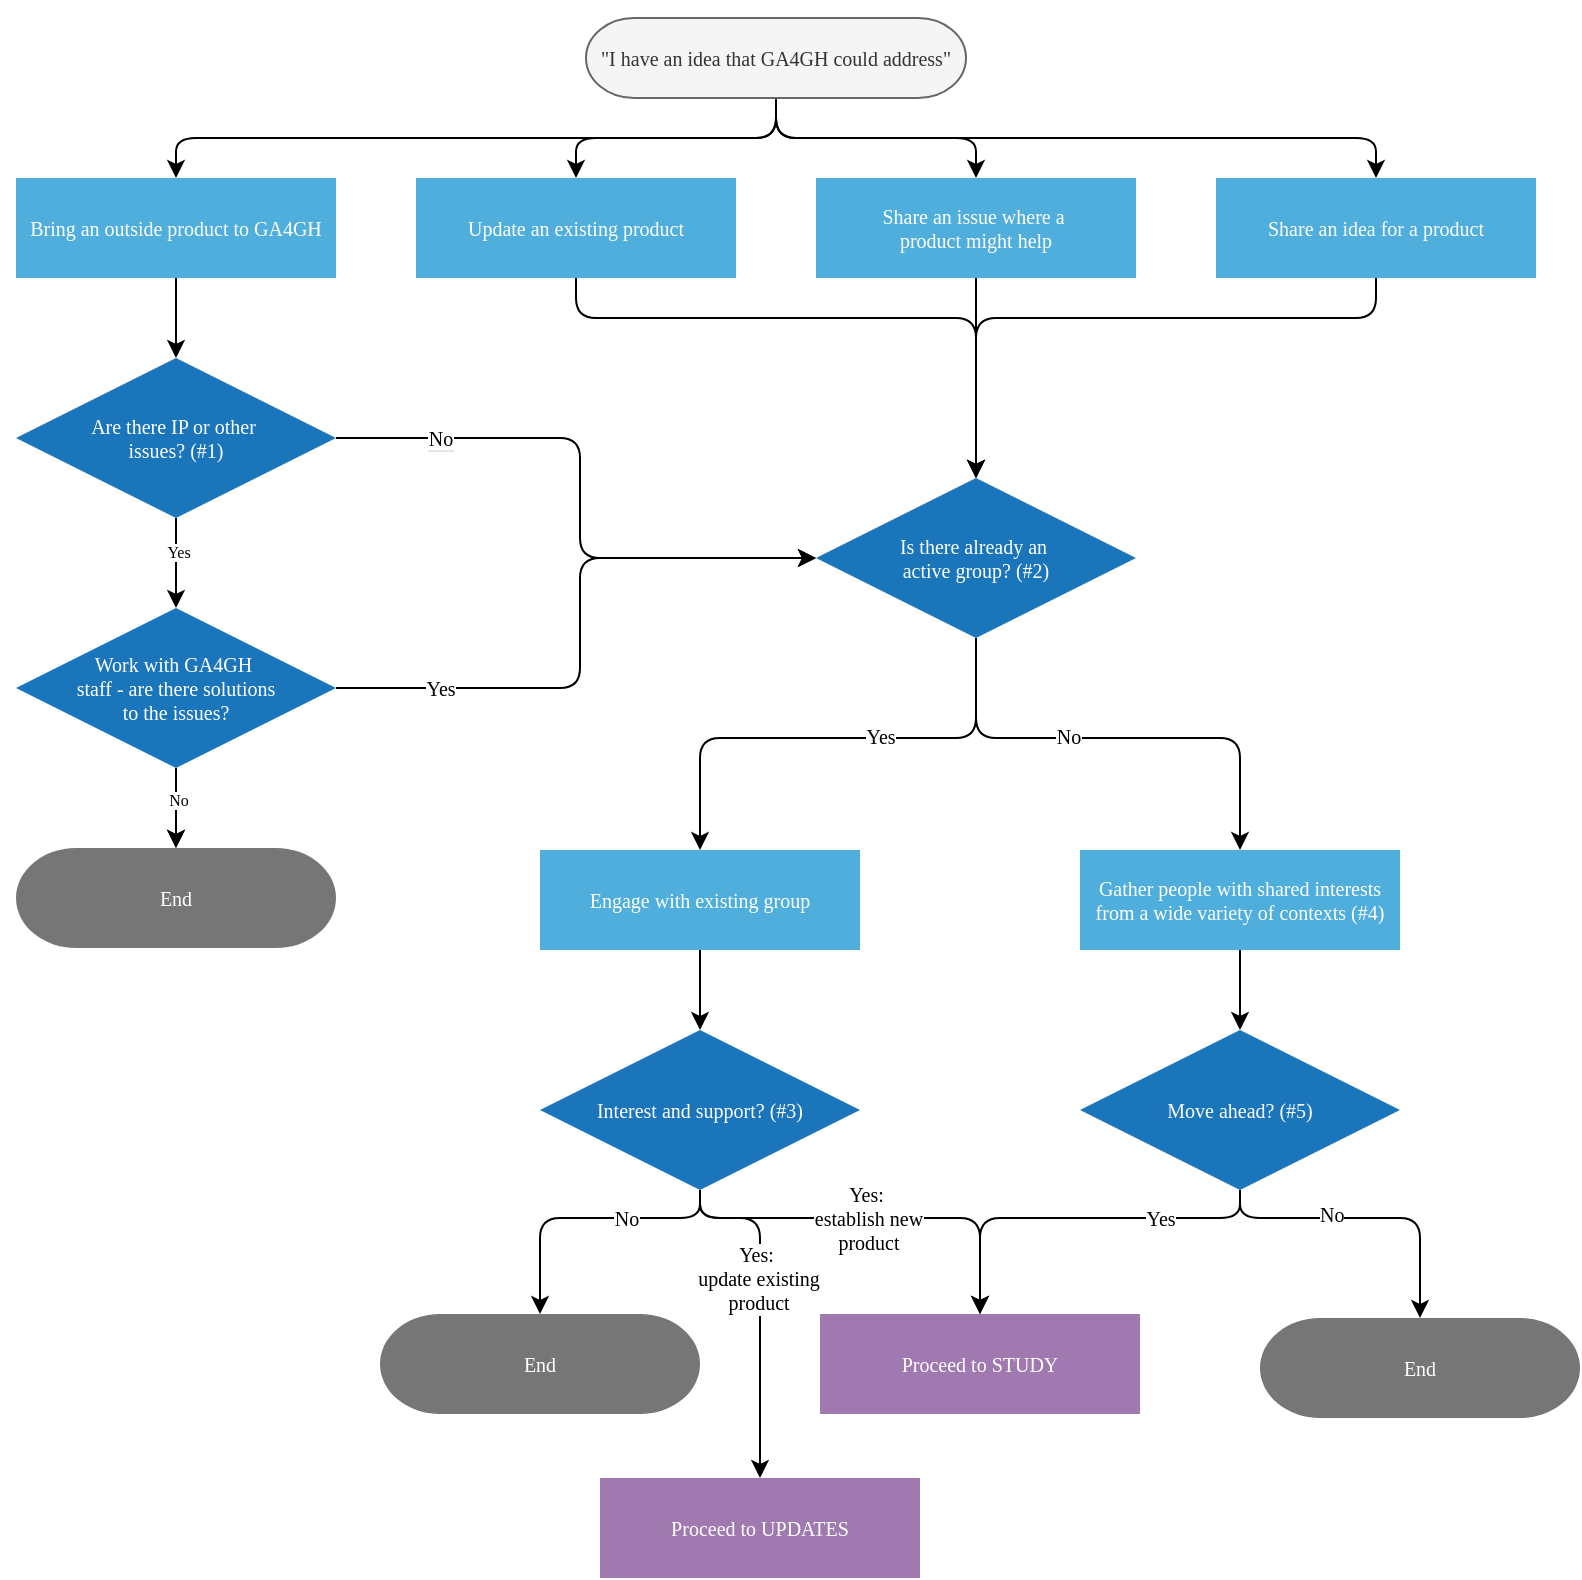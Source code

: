 <mxfile version="24.7.7">
  <diagram id="C5RBs43oDa-KdzZeNtuy" name="Page-1">
    <mxGraphModel dx="1026" dy="585" grid="1" gridSize="10" guides="1" tooltips="1" connect="1" arrows="1" fold="1" page="1" pageScale="1" pageWidth="827" pageHeight="1169" background="#FFFFFF" math="0" shadow="0">
      <root>
        <mxCell id="WIyWlLk6GJQsqaUBKTNV-0" />
        <mxCell id="WIyWlLk6GJQsqaUBKTNV-1" parent="WIyWlLk6GJQsqaUBKTNV-0" />
        <mxCell id="063DwYWzlrR6H0AeMpfx-14" style="edgeStyle=orthogonalEdgeStyle;rounded=1;orthogonalLoop=1;jettySize=auto;html=1;exitX=0.5;exitY=1;exitDx=0;exitDy=0;entryX=0.5;entryY=0;entryDx=0;entryDy=0;curved=0;fontFamily=Figtree;fontSource=https%3A%2F%2Ffonts.googleapis.com%2Fcss%3Ffamily%3DFigtree;fontSize=8;" parent="WIyWlLk6GJQsqaUBKTNV-1" source="063DwYWzlrR6H0AeMpfx-7" target="063DwYWzlrR6H0AeMpfx-8" edge="1">
          <mxGeometry relative="1" as="geometry">
            <Array as="points">
              <mxPoint x="408" y="100" />
              <mxPoint x="108" y="100" />
            </Array>
          </mxGeometry>
        </mxCell>
        <mxCell id="063DwYWzlrR6H0AeMpfx-17" style="edgeStyle=orthogonalEdgeStyle;rounded=1;orthogonalLoop=1;jettySize=auto;html=1;exitX=0.5;exitY=1;exitDx=0;exitDy=0;entryX=0.5;entryY=0;entryDx=0;entryDy=0;curved=0;fontFamily=Figtree;fontSource=https%3A%2F%2Ffonts.googleapis.com%2Fcss%3Ffamily%3DFigtree;fontSize=8;" parent="WIyWlLk6GJQsqaUBKTNV-1" source="063DwYWzlrR6H0AeMpfx-7" target="063DwYWzlrR6H0AeMpfx-11" edge="1">
          <mxGeometry relative="1" as="geometry">
            <Array as="points">
              <mxPoint x="408" y="100" />
              <mxPoint x="708" y="100" />
            </Array>
          </mxGeometry>
        </mxCell>
        <mxCell id="063DwYWzlrR6H0AeMpfx-18" style="edgeStyle=orthogonalEdgeStyle;rounded=1;orthogonalLoop=1;jettySize=auto;html=1;curved=0;fontFamily=Figtree;fontSource=https%3A%2F%2Ffonts.googleapis.com%2Fcss%3Ffamily%3DFigtree;fontSize=8;" parent="WIyWlLk6GJQsqaUBKTNV-1" source="063DwYWzlrR6H0AeMpfx-7" target="063DwYWzlrR6H0AeMpfx-10" edge="1">
          <mxGeometry relative="1" as="geometry" />
        </mxCell>
        <mxCell id="063DwYWzlrR6H0AeMpfx-19" style="edgeStyle=orthogonalEdgeStyle;rounded=1;orthogonalLoop=1;jettySize=auto;html=1;curved=0;fontFamily=Figtree;fontSource=https%3A%2F%2Ffonts.googleapis.com%2Fcss%3Ffamily%3DFigtree;fontSize=8;" parent="WIyWlLk6GJQsqaUBKTNV-1" source="063DwYWzlrR6H0AeMpfx-7" target="063DwYWzlrR6H0AeMpfx-9" edge="1">
          <mxGeometry relative="1" as="geometry">
            <Array as="points">
              <mxPoint x="408" y="100" />
              <mxPoint x="308" y="100" />
            </Array>
          </mxGeometry>
        </mxCell>
        <mxCell id="063DwYWzlrR6H0AeMpfx-7" value="&lt;h6 style=&quot;line-height: 100%; font-size: 10px;&quot;&gt;&lt;font style=&quot;font-size: 10px; font-weight: normal;&quot;&gt;&quot;I have an idea that GA4GH could address&quot;&lt;/font&gt;&lt;/h6&gt;" style="rounded=1;whiteSpace=wrap;absoluteArcSize=0;arcSize=60;fontFamily=Figtree;fontSource=https%3A%2F%2Ffonts.googleapis.com%2Fcss%3Ffamily%3DFigtree;fontSize=10;html=1;fillColor=#f5f5f5;fontColor=#333333;strokeColor=#666666;align=center;vertical-align:middle;" parent="WIyWlLk6GJQsqaUBKTNV-1" vertex="1">
          <mxGeometry x="313" y="40" width="190" height="40" as="geometry" />
        </mxCell>
        <mxCell id="063DwYWzlrR6H0AeMpfx-23" style="edgeStyle=orthogonalEdgeStyle;rounded=0;orthogonalLoop=1;jettySize=auto;html=1;exitX=0.5;exitY=1;exitDx=0;exitDy=0;entryX=0.5;entryY=0;entryDx=0;entryDy=0;fontFamily=Figtree;fontSource=https%3A%2F%2Ffonts.googleapis.com%2Fcss%3Ffamily%3DFigtree;fontSize=8;" parent="WIyWlLk6GJQsqaUBKTNV-1" source="063DwYWzlrR6H0AeMpfx-8" target="063DwYWzlrR6H0AeMpfx-20" edge="1">
          <mxGeometry relative="1" as="geometry" />
        </mxCell>
        <mxCell id="063DwYWzlrR6H0AeMpfx-8" value="Bring an outside product to GA4GH" style="rounded=0;whiteSpace=wrap;strokeColor=none;fillColor=#4FAEDC;fontFamily=Figtree;fontSource=https%3A%2F%2Ffonts.googleapis.com%2Fcss%3Ffamily%3DFigtree;fontSize=10;html=1;fontColor=#FFFFFF;verticalAlign=middle;horizontal=1;" parent="WIyWlLk6GJQsqaUBKTNV-1" vertex="1">
          <mxGeometry x="28" y="120" width="160" height="50" as="geometry" />
        </mxCell>
        <mxCell id="063DwYWzlrR6H0AeMpfx-24" style="edgeStyle=orthogonalEdgeStyle;rounded=1;orthogonalLoop=1;jettySize=auto;html=1;exitX=0.5;exitY=1;exitDx=0;exitDy=0;curved=0;fontFamily=Figtree;fontSource=https%3A%2F%2Ffonts.googleapis.com%2Fcss%3Ffamily%3DFigtree;fontSize=8;" parent="WIyWlLk6GJQsqaUBKTNV-1" source="063DwYWzlrR6H0AeMpfx-9" target="063DwYWzlrR6H0AeMpfx-21" edge="1">
          <mxGeometry relative="1" as="geometry">
            <Array as="points">
              <mxPoint x="308" y="190" />
              <mxPoint x="508" y="190" />
            </Array>
          </mxGeometry>
        </mxCell>
        <mxCell id="063DwYWzlrR6H0AeMpfx-9" value="&lt;h6 style=&quot;font-size: 10px;&quot;&gt;&lt;font style=&quot;font-size: 10px; font-weight: normal;&quot; data-font-src=&quot;https://fonts.googleapis.com/css?family=Figtree&quot; color=&quot;#ffffff&quot;&gt;Update an existing product&lt;/font&gt;&lt;/h6&gt;" style="rounded=0;whiteSpace=wrap;html=1;strokeColor=none;fillColor=#4FAEDC;fontFamily=Figtree;fontSource=https%3A%2F%2Ffonts.googleapis.com%2Fcss%3Ffamily%3DFigtree;fontSize=10;" parent="WIyWlLk6GJQsqaUBKTNV-1" vertex="1">
          <mxGeometry x="228" y="120" width="160" height="50" as="geometry" />
        </mxCell>
        <mxCell id="063DwYWzlrR6H0AeMpfx-27" style="edgeStyle=orthogonalEdgeStyle;rounded=0;orthogonalLoop=1;jettySize=auto;html=1;exitX=0.5;exitY=1;exitDx=0;exitDy=0;entryX=0.5;entryY=0;entryDx=0;entryDy=0;fontFamily=Figtree;fontSource=https%3A%2F%2Ffonts.googleapis.com%2Fcss%3Ffamily%3DFigtree;fontSize=8;" parent="WIyWlLk6GJQsqaUBKTNV-1" source="063DwYWzlrR6H0AeMpfx-10" target="063DwYWzlrR6H0AeMpfx-21" edge="1">
          <mxGeometry relative="1" as="geometry" />
        </mxCell>
        <mxCell id="063DwYWzlrR6H0AeMpfx-10" value="&lt;font style=&quot;font-size: 10px;&quot; color=&quot;#ffffff&quot;&gt;Share an issue where a&amp;nbsp;&lt;/font&gt;&lt;div style=&quot;font-size: 10px;&quot;&gt;&lt;font style=&quot;font-size: 10px;&quot; color=&quot;#ffffff&quot;&gt;product might help&lt;/font&gt;&lt;/div&gt;" style="rounded=0;whiteSpace=wrap;html=1;strokeColor=none;fillColor=#4FAEDC;fontFamily=Figtree;fontSource=https%3A%2F%2Ffonts.googleapis.com%2Fcss%3Ffamily%3DFigtree;fontSize=10;" parent="WIyWlLk6GJQsqaUBKTNV-1" vertex="1">
          <mxGeometry x="428" y="120" width="160" height="50" as="geometry" />
        </mxCell>
        <mxCell id="063DwYWzlrR6H0AeMpfx-26" style="edgeStyle=orthogonalEdgeStyle;rounded=1;orthogonalLoop=1;jettySize=auto;html=1;exitX=0.5;exitY=1;exitDx=0;exitDy=0;entryX=0.5;entryY=0;entryDx=0;entryDy=0;curved=0;fontFamily=Figtree;fontSource=https%3A%2F%2Ffonts.googleapis.com%2Fcss%3Ffamily%3DFigtree;fontSize=8;" parent="WIyWlLk6GJQsqaUBKTNV-1" source="063DwYWzlrR6H0AeMpfx-11" target="063DwYWzlrR6H0AeMpfx-21" edge="1">
          <mxGeometry relative="1" as="geometry">
            <Array as="points">
              <mxPoint x="708" y="190" />
              <mxPoint x="508" y="190" />
            </Array>
          </mxGeometry>
        </mxCell>
        <mxCell id="063DwYWzlrR6H0AeMpfx-11" value="&lt;font color=&quot;#ffffff&quot; style=&quot;font-size: 10px;&quot;&gt;Share an idea for a product&lt;/font&gt;" style="rounded=0;whiteSpace=wrap;html=1;strokeColor=none;fillColor=#4FAEDC;fontFamily=Figtree;fontSource=https%3A%2F%2Ffonts.googleapis.com%2Fcss%3Ffamily%3DFigtree;fontSize=10;" parent="WIyWlLk6GJQsqaUBKTNV-1" vertex="1">
          <mxGeometry x="628" y="120" width="160" height="50" as="geometry" />
        </mxCell>
        <mxCell id="063DwYWzlrR6H0AeMpfx-31" style="edgeStyle=orthogonalEdgeStyle;rounded=0;orthogonalLoop=1;jettySize=auto;html=1;exitX=0.5;exitY=1;exitDx=0;exitDy=0;entryX=0.5;entryY=0;entryDx=0;entryDy=0;fontFamily=Figtree;fontSource=https%3A%2F%2Ffonts.googleapis.com%2Fcss%3Ffamily%3DFigtree;fontSize=8;" parent="WIyWlLk6GJQsqaUBKTNV-1" source="063DwYWzlrR6H0AeMpfx-20" target="063DwYWzlrR6H0AeMpfx-30" edge="1">
          <mxGeometry relative="1" as="geometry" />
        </mxCell>
        <mxCell id="063DwYWzlrR6H0AeMpfx-40" value="Yes" style="edgeLabel;html=1;align=center;verticalAlign=middle;resizable=0;points=[];fontFamily=Figtree;labelBackgroundColor=#FFFFFF;fontSize=8;fontSource=https%3A%2F%2Ffonts.googleapis.com%2Fcss%3Ffamily%3DFigtree;" parent="063DwYWzlrR6H0AeMpfx-31" connectable="0" vertex="1">
          <mxGeometry x="-0.25" y="1" relative="1" as="geometry">
            <mxPoint as="offset" />
          </mxGeometry>
        </mxCell>
        <mxCell id="063DwYWzlrR6H0AeMpfx-32" style="edgeStyle=orthogonalEdgeStyle;rounded=1;orthogonalLoop=1;jettySize=auto;html=1;exitX=1;exitY=0.5;exitDx=0;exitDy=0;entryX=0;entryY=0.5;entryDx=0;entryDy=0;fontFamily=Figtree;fontSource=https%3A%2F%2Ffonts.googleapis.com%2Fcss%3Ffamily%3DFigtree;fontSize=8;curved=0;" parent="WIyWlLk6GJQsqaUBKTNV-1" source="063DwYWzlrR6H0AeMpfx-20" target="063DwYWzlrR6H0AeMpfx-21" edge="1">
          <mxGeometry relative="1" as="geometry">
            <Array as="points">
              <mxPoint x="310" y="250" />
              <mxPoint x="310" y="310" />
            </Array>
          </mxGeometry>
        </mxCell>
        <UserObject label="&lt;font style=&quot;font-size: 10px;&quot; color=&quot;#ffffff&quot;&gt;Are there IP or other&amp;nbsp;&lt;/font&gt;&lt;div&gt;&lt;font style=&quot;font-size: 10px;&quot; color=&quot;#ffffff&quot;&gt;issues? (#1)&lt;/font&gt;&lt;/div&gt;" link="#point1" id="063DwYWzlrR6H0AeMpfx-20">
          <mxCell style="rhombus;whiteSpace=wrap;html=1;strokeColor=none;fillColor=#1b75bb;fontFamily=Figtree;fontSource=https%3A%2F%2Ffonts.googleapis.com%2Fcss%3Ffamily%3DFigtree;fontSize=10;" parent="WIyWlLk6GJQsqaUBKTNV-1" vertex="1">
            <mxGeometry x="28" y="210" width="160" height="80" as="geometry" />
          </mxCell>
        </UserObject>
        <mxCell id="063DwYWzlrR6H0AeMpfx-34" style="edgeStyle=orthogonalEdgeStyle;rounded=1;orthogonalLoop=1;jettySize=auto;html=1;exitX=0.5;exitY=1;exitDx=0;exitDy=0;entryX=0.5;entryY=0;entryDx=0;entryDy=0;curved=0;fontFamily=Figtree;fontSource=https%3A%2F%2Ffonts.googleapis.com%2Fcss%3Ffamily%3DFigtree;fontSize=8;" parent="WIyWlLk6GJQsqaUBKTNV-1" source="063DwYWzlrR6H0AeMpfx-21" target="063DwYWzlrR6H0AeMpfx-28" edge="1">
          <mxGeometry relative="1" as="geometry">
            <mxPoint x="508" y="396" as="sourcePoint" />
            <Array as="points">
              <mxPoint x="508" y="400" />
              <mxPoint x="370" y="400" />
            </Array>
          </mxGeometry>
        </mxCell>
        <UserObject label="&lt;font color=&quot;#ffffff&quot; style=&quot;font-size: 10px;&quot;&gt;Is there already an&amp;nbsp;&lt;/font&gt;&lt;div style=&quot;font-size: 10px;&quot;&gt;&lt;font color=&quot;#ffffff&quot; style=&quot;font-size: 10px;&quot;&gt;active group? (#2)&lt;/font&gt;&lt;/div&gt;" link="#point2" id="063DwYWzlrR6H0AeMpfx-21">
          <mxCell style="rhombus;whiteSpace=wrap;html=1;strokeColor=none;fillColor=#1b75bb;fontFamily=Figtree;fontSource=https%3A%2F%2Ffonts.googleapis.com%2Fcss%3Ffamily%3DFigtree;fontSize=10;" parent="WIyWlLk6GJQsqaUBKTNV-1" vertex="1">
            <mxGeometry x="428" y="270" width="160" height="80" as="geometry" />
          </mxCell>
        </UserObject>
        <mxCell id="063DwYWzlrR6H0AeMpfx-47" style="edgeStyle=orthogonalEdgeStyle;rounded=0;orthogonalLoop=1;jettySize=auto;html=1;exitX=0.5;exitY=1;exitDx=0;exitDy=0;entryX=0.5;entryY=0;entryDx=0;entryDy=0;fontFamily=Figtree;fontSource=https%3A%2F%2Ffonts.googleapis.com%2Fcss%3Ffamily%3DFigtree;fontSize=8;" parent="WIyWlLk6GJQsqaUBKTNV-1" source="063DwYWzlrR6H0AeMpfx-28" target="063DwYWzlrR6H0AeMpfx-45" edge="1">
          <mxGeometry relative="1" as="geometry" />
        </mxCell>
        <mxCell id="063DwYWzlrR6H0AeMpfx-28" value="&lt;font style=&quot;font-size: 10px;&quot; data-font-src=&quot;https://fonts.googleapis.com/css?family=Figtree&quot; color=&quot;#ffffff&quot;&gt;Engage with existing group&lt;/font&gt;" style="rounded=0;whiteSpace=wrap;html=1;strokeColor=none;fillColor=#4FAEDC;fontFamily=Figtree;fontSource=https%3A%2F%2Ffonts.googleapis.com%2Fcss%3Ffamily%3DFigtree;fontSize=10;" parent="WIyWlLk6GJQsqaUBKTNV-1" vertex="1">
          <mxGeometry x="290" y="456" width="160" height="50" as="geometry" />
        </mxCell>
        <mxCell id="063DwYWzlrR6H0AeMpfx-48" style="edgeStyle=orthogonalEdgeStyle;rounded=0;orthogonalLoop=1;jettySize=auto;html=1;exitX=0.5;exitY=1;exitDx=0;exitDy=0;entryX=0.5;entryY=0;entryDx=0;entryDy=0;fontFamily=Figtree;fontSource=https%3A%2F%2Ffonts.googleapis.com%2Fcss%3Ffamily%3DFigtree;fontSize=8;" parent="WIyWlLk6GJQsqaUBKTNV-1" source="063DwYWzlrR6H0AeMpfx-29" target="063DwYWzlrR6H0AeMpfx-46" edge="1">
          <mxGeometry relative="1" as="geometry" />
        </mxCell>
        <UserObject label="&lt;font style=&quot;font-size: 10px;&quot; data-font-src=&quot;https://fonts.googleapis.com/css?family=Figtree&quot; color=&quot;#ffffff&quot;&gt;Gather people with shared interests from&amp;nbsp;&lt;/font&gt;&lt;span style=&quot;color: rgb(255, 255, 255);&quot;&gt;a wide variety of contexts (#4)&lt;/span&gt;" link="#point4" id="063DwYWzlrR6H0AeMpfx-29">
          <mxCell style="rounded=0;whiteSpace=wrap;html=1;strokeColor=none;fillColor=#4FAEDC;fontFamily=Figtree;fontSource=https%3A%2F%2Ffonts.googleapis.com%2Fcss%3Ffamily%3DFigtree;fontSize=10;" parent="WIyWlLk6GJQsqaUBKTNV-1" vertex="1">
            <mxGeometry x="560" y="456" width="160" height="50" as="geometry" />
          </mxCell>
        </UserObject>
        <mxCell id="063DwYWzlrR6H0AeMpfx-37" style="edgeStyle=orthogonalEdgeStyle;rounded=0;orthogonalLoop=1;jettySize=auto;html=1;exitX=0.5;exitY=1;exitDx=0;exitDy=0;entryX=0.5;entryY=0;entryDx=0;entryDy=0;fontFamily=Figtree;fontSource=https%3A%2F%2Ffonts.googleapis.com%2Fcss%3Ffamily%3DFigtree;fontSize=8;" parent="WIyWlLk6GJQsqaUBKTNV-1" source="063DwYWzlrR6H0AeMpfx-30" target="063DwYWzlrR6H0AeMpfx-36" edge="1">
          <mxGeometry relative="1" as="geometry" />
        </mxCell>
        <mxCell id="063DwYWzlrR6H0AeMpfx-30" value="&lt;font style=&quot;font-size: 10px;&quot; color=&quot;#ffffff&quot;&gt;Work with GA4GH&amp;nbsp;&lt;/font&gt;&lt;div&gt;&lt;font style=&quot;font-size: 10px;&quot; color=&quot;#ffffff&quot;&gt;staff&amp;nbsp;&lt;/font&gt;&lt;font color=&quot;#ffffff&quot;&gt;-&amp;nbsp;&lt;/font&gt;&lt;span style=&quot;color: rgb(255, 255, 255);&quot;&gt;are&amp;nbsp;&lt;/span&gt;&lt;span style=&quot;color: rgb(255, 255, 255);&quot;&gt;there solutions&lt;/span&gt;&lt;/div&gt;&lt;div&gt;&lt;span style=&quot;color: rgb(255, 255, 255);&quot;&gt;to&amp;nbsp;&lt;/span&gt;&lt;span style=&quot;color: rgb(255, 255, 255);&quot;&gt;the issues?&lt;/span&gt;&lt;/div&gt;" style="rhombus;whiteSpace=wrap;html=1;strokeColor=none;fillColor=#1b75bb;fontFamily=Figtree;fontSource=https%3A%2F%2Ffonts.googleapis.com%2Fcss%3Ffamily%3DFigtree;fontSize=10;spacingTop=0;padding-top:10px;verticalAlign=middle;" parent="WIyWlLk6GJQsqaUBKTNV-1" vertex="1">
          <mxGeometry x="28" y="335" width="160" height="80" as="geometry" />
        </mxCell>
        <mxCell id="063DwYWzlrR6H0AeMpfx-60" value="" style="edgeStyle=orthogonalEdgeStyle;rounded=0;orthogonalLoop=1;jettySize=auto;html=1;fontFamily=Figtree;fontSource=https%3A%2F%2Ffonts.googleapis.com%2Fcss%3Ffamily%3DFigtree;fontSize=8;" parent="WIyWlLk6GJQsqaUBKTNV-1" source="063DwYWzlrR6H0AeMpfx-30" target="063DwYWzlrR6H0AeMpfx-36" edge="1">
          <mxGeometry relative="1" as="geometry" />
        </mxCell>
        <mxCell id="063DwYWzlrR6H0AeMpfx-36" value="&lt;span style=&quot;font-size: 10px;&quot;&gt;&lt;font style=&quot;font-size: 10px;&quot;&gt;End&lt;/font&gt;&lt;/span&gt;" style="rounded=1;whiteSpace=wrap;html=1;absoluteArcSize=0;arcSize=60;strokeColor=none;fillColor=#767676;fontColor=#FFFFFF;fontFamily=Figtree;fontSource=https%3A%2F%2Ffonts.googleapis.com%2Fcss%3Ffamily%3DFigtree;fontSize=10;" parent="WIyWlLk6GJQsqaUBKTNV-1" vertex="1">
          <mxGeometry x="28" y="455" width="160" height="50" as="geometry" />
        </mxCell>
        <mxCell id="063DwYWzlrR6H0AeMpfx-42" value="&lt;font data-font-src=&quot;https://fonts.googleapis.com/css?family=Figtree&quot; color=&quot;#000000&quot; style=&quot;font-size: 10px;&quot;&gt;Yes&lt;/font&gt;" style="edgeLabel;html=1;align=center;verticalAlign=middle;resizable=0;points=[];labelBackgroundColor=#FFFFFF;fontColor=#FFFFFF;fontSize=10;fontFamily=Figtree;fontSource=https%3A%2F%2Ffonts.googleapis.com%2Fcss%3Ffamily%3DFigtree;" parent="WIyWlLk6GJQsqaUBKTNV-1" connectable="0" vertex="1">
          <mxGeometry x="166" y="478" as="geometry">
            <mxPoint x="294" y="-79" as="offset" />
          </mxGeometry>
        </mxCell>
        <mxCell id="063DwYWzlrR6H0AeMpfx-43" value="&lt;font style=&quot;font-size: 10px; background-color: rgb(255, 255, 255);&quot; data-font-src=&quot;https://fonts.googleapis.com/css?family=Figtree&quot;&gt;No&lt;/font&gt;" style="edgeLabel;html=1;align=center;verticalAlign=middle;resizable=0;points=[];fontFamily=Figtree;labelBackgroundColor=#E6E6E6;fontSource=https%3A%2F%2Ffonts.googleapis.com%2Fcss%3Ffamily%3DFigtree;fontSize=10;" parent="WIyWlLk6GJQsqaUBKTNV-1" connectable="0" vertex="1">
          <mxGeometry x="20" y="270" as="geometry">
            <mxPoint x="220" y="-20" as="offset" />
          </mxGeometry>
        </mxCell>
        <UserObject label="&lt;font color=&quot;#ffffff&quot; style=&quot;font-size: 10px;&quot;&gt;Interest and support&lt;/font&gt;&lt;span style=&quot;color: rgb(255, 255, 255); font-size: 10px; background-color: initial;&quot;&gt;? (#3)&lt;/span&gt;" link="#point3" id="063DwYWzlrR6H0AeMpfx-45">
          <mxCell style="rhombus;whiteSpace=wrap;html=1;strokeColor=none;fillColor=#1b75bb;fontFamily=Figtree;fontSource=https%3A%2F%2Ffonts.googleapis.com%2Fcss%3Ffamily%3DFigtree;fontSize=10;" parent="WIyWlLk6GJQsqaUBKTNV-1" vertex="1">
            <mxGeometry x="290" y="546" width="160" height="80" as="geometry" />
          </mxCell>
        </UserObject>
        <UserObject label="&lt;span style=&quot;color: rgb(255, 255, 255); font-size: 10px; background-color: initial;&quot;&gt;Move ahead? (#5)&lt;/span&gt;" link="#point5" id="063DwYWzlrR6H0AeMpfx-46">
          <mxCell style="rhombus;whiteSpace=wrap;html=1;strokeColor=none;fillColor=#1b75bb;fontFamily=Figtree;fontSource=https%3A%2F%2Ffonts.googleapis.com%2Fcss%3Ffamily%3DFigtree;fontSize=10;" parent="WIyWlLk6GJQsqaUBKTNV-1" vertex="1">
            <mxGeometry x="560" y="546" width="160" height="80" as="geometry" />
          </mxCell>
        </UserObject>
        <mxCell id="063DwYWzlrR6H0AeMpfx-49" value="&lt;span style=&quot;font-size: 10px;&quot;&gt;&lt;font style=&quot;font-size: 10px;&quot;&gt;End&lt;/font&gt;&lt;/span&gt;" style="rounded=1;whiteSpace=wrap;html=1;absoluteArcSize=0;arcSize=60;strokeColor=none;fillColor=#767676;fontColor=#FFFFFF;fontFamily=Figtree;fontSource=https%3A%2F%2Ffonts.googleapis.com%2Fcss%3Ffamily%3DFigtree;fontSize=10;" parent="WIyWlLk6GJQsqaUBKTNV-1" vertex="1">
          <mxGeometry x="650" y="690" width="160" height="50" as="geometry" />
        </mxCell>
        <mxCell id="063DwYWzlrR6H0AeMpfx-50" value="&lt;span style=&quot;font-size: 10px;&quot;&gt;&lt;font style=&quot;font-size: 10px;&quot;&gt;End&lt;/font&gt;&lt;/span&gt;" style="rounded=1;whiteSpace=wrap;html=1;absoluteArcSize=0;arcSize=60;strokeColor=none;fillColor=#767676;fontColor=#FFFFFF;fontFamily=Figtree;fontSource=https%3A%2F%2Ffonts.googleapis.com%2Fcss%3Ffamily%3DFigtree;fontSize=10;" parent="WIyWlLk6GJQsqaUBKTNV-1" vertex="1">
          <mxGeometry x="210" y="688" width="160" height="50" as="geometry" />
        </mxCell>
        <UserObject label="&lt;font style=&quot;font-size: 10px;&quot; data-font-src=&quot;https://fonts.googleapis.com/css?family=Figtree&quot; color=&quot;#ffffff&quot;&gt;Proceed to STUDY&lt;/font&gt;" link="#section_4" id="063DwYWzlrR6H0AeMpfx-51">
          <mxCell style="rounded=0;whiteSpace=wrap;html=1;strokeColor=none;fillColor=#9f79b0;fontFamily=Figtree;fontSource=https%3A%2F%2Ffonts.googleapis.com%2Fcss%3Ffamily%3DFigtree;fontSize=10;" parent="WIyWlLk6GJQsqaUBKTNV-1" vertex="1">
            <mxGeometry x="430" y="688" width="160" height="50" as="geometry" />
          </mxCell>
        </UserObject>
        <UserObject label="&lt;font style=&quot;font-size: 10px;&quot; data-font-src=&quot;https://fonts.googleapis.com/css?family=Figtree&quot; color=&quot;#ffffff&quot;&gt;Proceed to UPDATES&lt;/font&gt;" link="#section_7" id="063DwYWzlrR6H0AeMpfx-125">
          <mxCell style="rounded=0;whiteSpace=wrap;html=1;strokeColor=none;fillColor=#9f79b0;fontFamily=Figtree;fontSource=https%3A%2F%2Ffonts.googleapis.com%2Fcss%3Ffamily%3DFigtree;fontSize=10;" parent="WIyWlLk6GJQsqaUBKTNV-1" vertex="1">
            <mxGeometry x="320" y="770" width="160" height="50" as="geometry" />
          </mxCell>
        </UserObject>
        <mxCell id="ZOXI7Zq2N7-W5Kde-tJO-0" value="&lt;font data-font-src=&quot;https://fonts.googleapis.com/css?family=Figtree&quot; style=&quot;font-size: 8px;&quot;&gt;No&lt;/font&gt;" style="edgeLabel;html=1;align=center;verticalAlign=middle;resizable=0;points=[];fontFamily=Figtree;labelBackgroundColor=#FFFFFF;fontSource=https%3A%2F%2Ffonts.googleapis.com%2Fcss%3Ffamily%3DFigtree;fontSize=8;" parent="WIyWlLk6GJQsqaUBKTNV-1" connectable="0" vertex="1">
          <mxGeometry x="109" y="431" as="geometry" />
        </mxCell>
        <mxCell id="ZOXI7Zq2N7-W5Kde-tJO-6" value="" style="endArrow=classic;html=1;rounded=1;exitX=1;exitY=0.5;exitDx=0;exitDy=0;entryX=0;entryY=0.5;entryDx=0;entryDy=0;curved=0;" parent="WIyWlLk6GJQsqaUBKTNV-1" source="063DwYWzlrR6H0AeMpfx-30" target="063DwYWzlrR6H0AeMpfx-21" edge="1">
          <mxGeometry width="50" height="50" relative="1" as="geometry">
            <mxPoint x="400" y="330" as="sourcePoint" />
            <mxPoint x="450" y="280" as="targetPoint" />
            <Array as="points">
              <mxPoint x="310" y="375" />
              <mxPoint x="310" y="310" />
            </Array>
          </mxGeometry>
        </mxCell>
        <mxCell id="ZOXI7Zq2N7-W5Kde-tJO-7" value="Yes" style="edgeLabel;html=1;align=center;verticalAlign=middle;resizable=0;points=[];fontFamily=Figtree;labelBackgroundColor=#FFFFFF;fontSize=10;fontSource=https%3A%2F%2Ffonts.googleapis.com%2Fcss%3Ffamily%3DFigtree;" parent="WIyWlLk6GJQsqaUBKTNV-1" connectable="0" vertex="1">
          <mxGeometry x="240" y="375.002" as="geometry" />
        </mxCell>
        <mxCell id="ZOXI7Zq2N7-W5Kde-tJO-8" value="" style="endArrow=classic;html=1;rounded=1;exitX=0.5;exitY=1;exitDx=0;exitDy=0;entryX=0.5;entryY=0;entryDx=0;entryDy=0;curved=0;" parent="WIyWlLk6GJQsqaUBKTNV-1" source="063DwYWzlrR6H0AeMpfx-21" target="063DwYWzlrR6H0AeMpfx-29" edge="1">
          <mxGeometry width="50" height="50" relative="1" as="geometry">
            <mxPoint x="460" y="420" as="sourcePoint" />
            <mxPoint x="510" y="370" as="targetPoint" />
            <Array as="points">
              <mxPoint x="508" y="400" />
              <mxPoint x="640" y="400" />
            </Array>
          </mxGeometry>
        </mxCell>
        <mxCell id="ZOXI7Zq2N7-W5Kde-tJO-9" value="No" style="edgeLabel;html=1;align=center;verticalAlign=middle;resizable=0;points=[];labelBackgroundColor=#FFFFFF;fontFamily=Figtree;fontSize=10;fontSource=https%3A%2F%2Ffonts.googleapis.com%2Fcss%3Ffamily%3DFigtree;" parent="WIyWlLk6GJQsqaUBKTNV-1" connectable="0" vertex="1">
          <mxGeometry x="428" y="133" as="geometry">
            <mxPoint x="126" y="266" as="offset" />
          </mxGeometry>
        </mxCell>
        <mxCell id="ZOXI7Zq2N7-W5Kde-tJO-14" value="" style="endArrow=classic;html=1;rounded=1;exitX=0.5;exitY=1;exitDx=0;exitDy=0;entryX=0.5;entryY=0;entryDx=0;entryDy=0;curved=0;" parent="WIyWlLk6GJQsqaUBKTNV-1" source="063DwYWzlrR6H0AeMpfx-45" target="063DwYWzlrR6H0AeMpfx-50" edge="1">
          <mxGeometry width="50" height="50" relative="1" as="geometry">
            <mxPoint x="470" y="660" as="sourcePoint" />
            <mxPoint x="520" y="610" as="targetPoint" />
            <Array as="points">
              <mxPoint x="370" y="640" />
              <mxPoint x="290" y="640" />
            </Array>
          </mxGeometry>
        </mxCell>
        <mxCell id="ZOXI7Zq2N7-W5Kde-tJO-15" value="" style="endArrow=classic;html=1;rounded=1;exitX=0.5;exitY=1;exitDx=0;exitDy=0;entryX=0.5;entryY=0;entryDx=0;entryDy=0;curved=0;" parent="WIyWlLk6GJQsqaUBKTNV-1" source="063DwYWzlrR6H0AeMpfx-45" target="063DwYWzlrR6H0AeMpfx-51" edge="1">
          <mxGeometry width="50" height="50" relative="1" as="geometry">
            <mxPoint x="470" y="660" as="sourcePoint" />
            <mxPoint x="520" y="610" as="targetPoint" />
            <Array as="points">
              <mxPoint x="370" y="640" />
              <mxPoint x="510" y="640" />
            </Array>
          </mxGeometry>
        </mxCell>
        <mxCell id="ZOXI7Zq2N7-W5Kde-tJO-16" value="" style="endArrow=classic;html=1;rounded=1;exitX=0.5;exitY=1;exitDx=0;exitDy=0;entryX=0.5;entryY=0;entryDx=0;entryDy=0;curved=0;" parent="WIyWlLk6GJQsqaUBKTNV-1" source="063DwYWzlrR6H0AeMpfx-45" target="063DwYWzlrR6H0AeMpfx-125" edge="1">
          <mxGeometry width="50" height="50" relative="1" as="geometry">
            <mxPoint x="470" y="660" as="sourcePoint" />
            <mxPoint x="520" y="610" as="targetPoint" />
            <Array as="points">
              <mxPoint x="370" y="640" />
              <mxPoint x="400" y="640" />
            </Array>
          </mxGeometry>
        </mxCell>
        <mxCell id="ZOXI7Zq2N7-W5Kde-tJO-17" value="No" style="edgeLabel;html=1;align=center;verticalAlign=middle;resizable=0;points=[];labelBackgroundColor=#FFFFFF;fontFamily=Figtree;fontSize=10;fontSource=https%3A%2F%2Ffonts.googleapis.com%2Fcss%3Ffamily%3DFigtree;" parent="WIyWlLk6GJQsqaUBKTNV-1" connectable="0" vertex="1">
          <mxGeometry x="207" y="374" as="geometry">
            <mxPoint x="126" y="266" as="offset" />
          </mxGeometry>
        </mxCell>
        <mxCell id="ZOXI7Zq2N7-W5Kde-tJO-18" value="&lt;font data-font-src=&quot;https://fonts.googleapis.com/css?family=Figtree&quot; color=&quot;#000000&quot; style=&quot;font-size: 10px;&quot;&gt;Yes:&amp;nbsp;&lt;/font&gt;&lt;div style=&quot;font-size: 10px;&quot;&gt;&lt;font data-font-src=&quot;https://fonts.googleapis.com/css?family=Figtree&quot; color=&quot;#000000&quot; style=&quot;font-size: 10px;&quot;&gt;establish new&lt;/font&gt;&lt;/div&gt;&lt;div style=&quot;font-size: 10px;&quot;&gt;&lt;font data-font-src=&quot;https://fonts.googleapis.com/css?family=Figtree&quot; color=&quot;#000000&quot; style=&quot;font-size: 10px;&quot;&gt;product&lt;/font&gt;&lt;/div&gt;" style="edgeLabel;html=1;align=center;verticalAlign=middle;resizable=0;points=[];labelBackgroundColor=#FFFFFF;fontColor=#FFFFFF;fontSize=10;fontFamily=Figtree;fontSource=https%3A%2F%2Ffonts.googleapis.com%2Fcss%3Ffamily%3DFigtree;" parent="WIyWlLk6GJQsqaUBKTNV-1" connectable="0" vertex="1">
          <mxGeometry x="470" y="501" as="geometry">
            <mxPoint x="-16" y="139" as="offset" />
          </mxGeometry>
        </mxCell>
        <mxCell id="ZOXI7Zq2N7-W5Kde-tJO-19" value="&lt;font data-font-src=&quot;https://fonts.googleapis.com/css?family=Figtree&quot; color=&quot;#000000&quot; style=&quot;font-size: 10px;&quot;&gt;Yes:&amp;nbsp;&lt;/font&gt;&lt;div style=&quot;font-size: 10px;&quot;&gt;&lt;font data-font-src=&quot;https://fonts.googleapis.com/css?family=Figtree&quot; color=&quot;#000000&quot; style=&quot;font-size: 10px;&quot;&gt;update existing&lt;/font&gt;&lt;/div&gt;&lt;div style=&quot;font-size: 10px;&quot;&gt;&lt;font data-font-src=&quot;https://fonts.googleapis.com/css?family=Figtree&quot; color=&quot;#000000&quot; style=&quot;font-size: 10px;&quot;&gt;product&lt;/font&gt;&lt;/div&gt;" style="edgeLabel;html=1;align=center;verticalAlign=middle;resizable=0;points=[];labelBackgroundColor=#FFFFFF;fontColor=#FFFFFF;fontSize=10;fontFamily=Figtree;fontSource=https%3A%2F%2Ffonts.googleapis.com%2Fcss%3Ffamily%3DFigtree;" parent="WIyWlLk6GJQsqaUBKTNV-1" connectable="0" vertex="1">
          <mxGeometry x="415" y="531" as="geometry">
            <mxPoint x="-16" y="139" as="offset" />
          </mxGeometry>
        </mxCell>
        <mxCell id="ZOXI7Zq2N7-W5Kde-tJO-20" value="" style="endArrow=classic;html=1;rounded=1;entryX=0.5;entryY=0;entryDx=0;entryDy=0;curved=0;exitX=0.5;exitY=1;exitDx=0;exitDy=0;" parent="WIyWlLk6GJQsqaUBKTNV-1" source="063DwYWzlrR6H0AeMpfx-46" target="063DwYWzlrR6H0AeMpfx-51" edge="1">
          <mxGeometry width="50" height="50" relative="1" as="geometry">
            <mxPoint x="640" y="630" as="sourcePoint" />
            <mxPoint x="520" y="684" as="targetPoint" />
            <Array as="points">
              <mxPoint x="640" y="640" />
              <mxPoint x="510" y="640" />
            </Array>
          </mxGeometry>
        </mxCell>
        <mxCell id="ZOXI7Zq2N7-W5Kde-tJO-21" value="&lt;font style=&quot;font-size: 10px;&quot; color=&quot;#000000&quot; data-font-src=&quot;https://fonts.googleapis.com/css?family=Figtree&quot;&gt;Yes&lt;/font&gt;" style="edgeLabel;html=1;align=center;verticalAlign=middle;resizable=0;points=[];labelBackgroundColor=#FFFFFF;fontColor=#FFFFFF;fontSize=10;fontFamily=Figtree;fontSource=https%3A%2F%2Ffonts.googleapis.com%2Fcss%3Ffamily%3DFigtree;" parent="WIyWlLk6GJQsqaUBKTNV-1" connectable="0" vertex="1">
          <mxGeometry x="256" y="549" as="geometry">
            <mxPoint x="344" y="91" as="offset" />
          </mxGeometry>
        </mxCell>
        <mxCell id="ZOXI7Zq2N7-W5Kde-tJO-22" value="" style="endArrow=classic;html=1;rounded=1;exitX=0.5;exitY=1;exitDx=0;exitDy=0;entryX=0.5;entryY=0;entryDx=0;entryDy=0;curved=0;" parent="WIyWlLk6GJQsqaUBKTNV-1" source="063DwYWzlrR6H0AeMpfx-46" target="063DwYWzlrR6H0AeMpfx-49" edge="1">
          <mxGeometry width="50" height="50" relative="1" as="geometry">
            <mxPoint x="510" y="710" as="sourcePoint" />
            <mxPoint x="560" y="660" as="targetPoint" />
            <Array as="points">
              <mxPoint x="640" y="640" />
              <mxPoint x="730" y="640" />
            </Array>
          </mxGeometry>
        </mxCell>
        <mxCell id="ZOXI7Zq2N7-W5Kde-tJO-25" value="&lt;span style=&quot;caret-color: rgb(0, 0, 0); color: rgb(0, 0, 0); font-family: Figtree; font-size: 10px; font-style: normal; font-variant-caps: normal; font-weight: 400; letter-spacing: normal; text-align: center; text-indent: 0px; text-transform: none; white-space: nowrap; word-spacing: 0px; -webkit-text-stroke-width: 0px; text-decoration: none; float: none; background-color: rgb(255, 255, 255); display: inline !important;&quot;&gt;No&lt;/span&gt;" style="text;whiteSpace=wrap;html=1;fontSize=10;" parent="WIyWlLk6GJQsqaUBKTNV-1" vertex="1">
          <mxGeometry x="678" y="626" width="40" height="40" as="geometry" />
        </mxCell>
      </root>
    </mxGraphModel>
  </diagram>
</mxfile>
